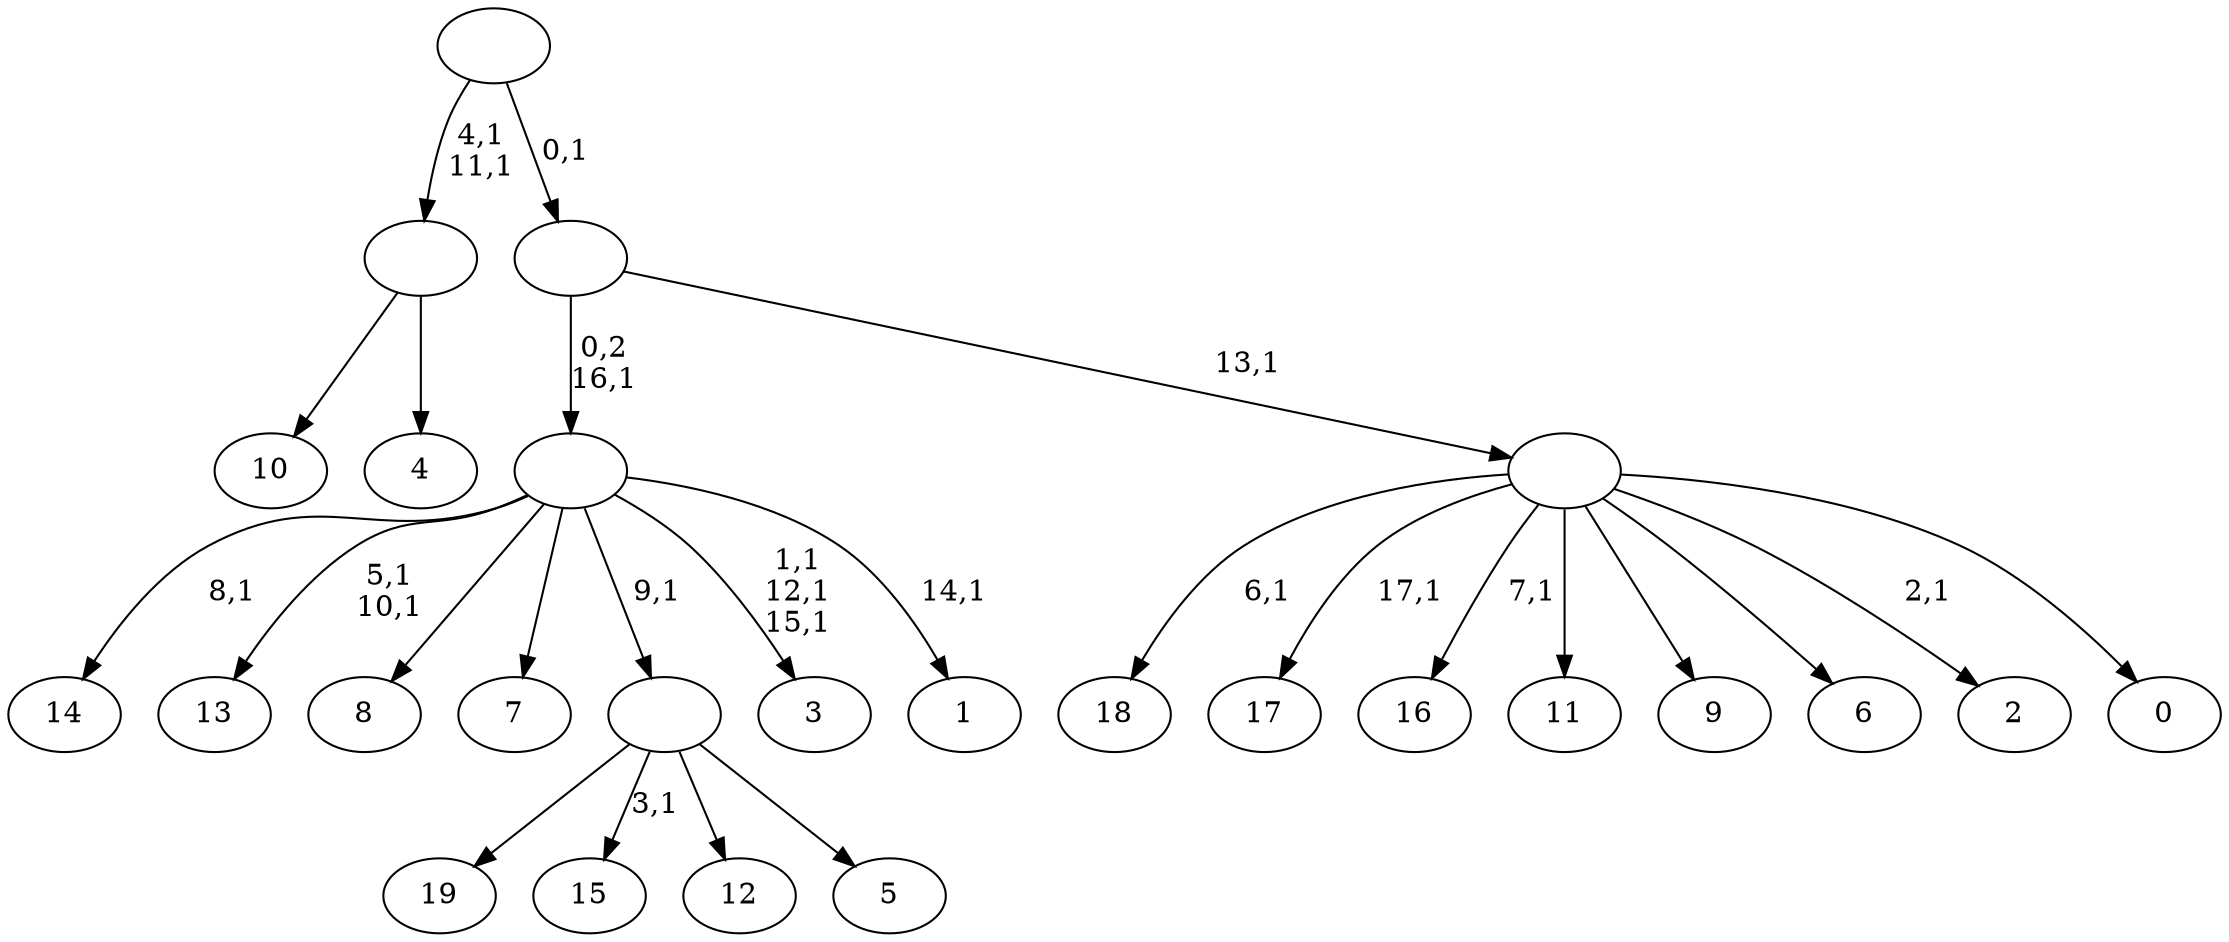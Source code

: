 digraph T {
	38 [label="19"]
	37 [label="18"]
	35 [label="17"]
	33 [label="16"]
	31 [label="15"]
	29 [label="14"]
	27 [label="13"]
	24 [label="12"]
	23 [label="11"]
	22 [label="10"]
	21 [label="9"]
	20 [label="8"]
	19 [label="7"]
	18 [label="6"]
	17 [label="5"]
	16 [label=""]
	15 [label="4"]
	14 [label=""]
	12 [label="3"]
	8 [label="2"]
	6 [label="1"]
	4 [label=""]
	3 [label="0"]
	2 [label=""]
	1 [label=""]
	0 [label=""]
	16 -> 31 [label="3,1"]
	16 -> 38 [label=""]
	16 -> 24 [label=""]
	16 -> 17 [label=""]
	14 -> 22 [label=""]
	14 -> 15 [label=""]
	4 -> 6 [label="14,1"]
	4 -> 12 [label="1,1\n12,1\n15,1"]
	4 -> 27 [label="5,1\n10,1"]
	4 -> 29 [label="8,1"]
	4 -> 20 [label=""]
	4 -> 19 [label=""]
	4 -> 16 [label="9,1"]
	2 -> 8 [label="2,1"]
	2 -> 33 [label="7,1"]
	2 -> 35 [label="17,1"]
	2 -> 37 [label="6,1"]
	2 -> 23 [label=""]
	2 -> 21 [label=""]
	2 -> 18 [label=""]
	2 -> 3 [label=""]
	1 -> 4 [label="0,2\n16,1"]
	1 -> 2 [label="13,1"]
	0 -> 14 [label="4,1\n11,1"]
	0 -> 1 [label="0,1"]
}
